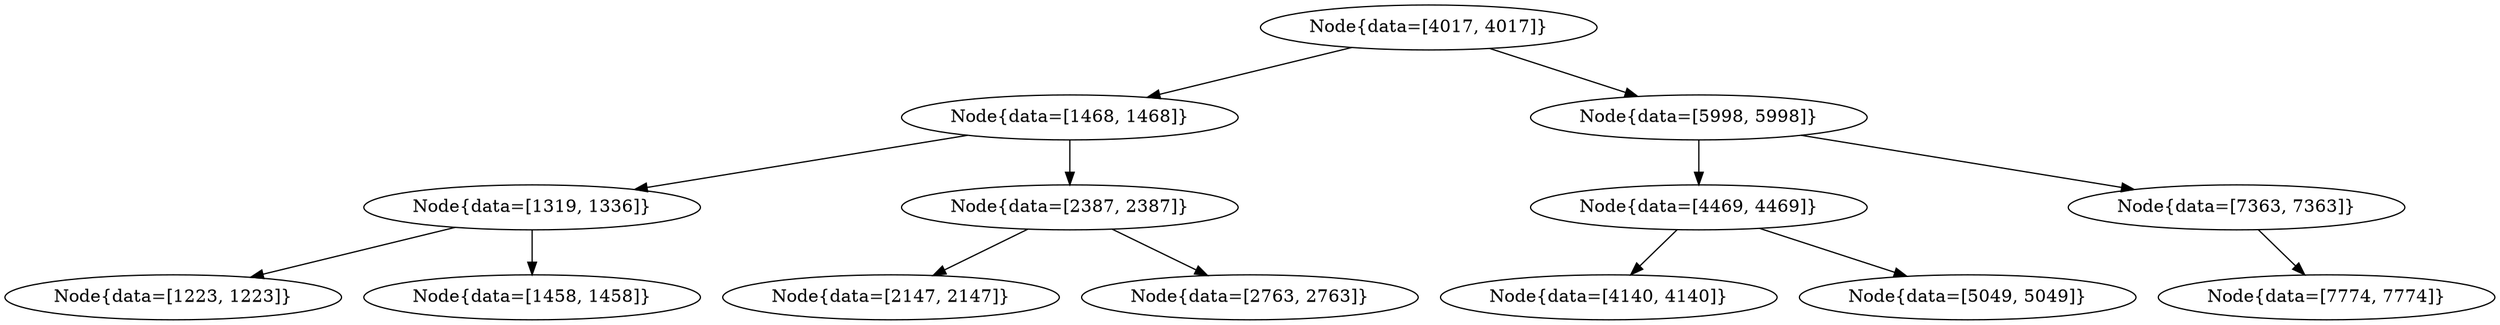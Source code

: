 digraph G{
342862272 [label="Node{data=[4017, 4017]}"]
342862272 -> 1240908382
1240908382 [label="Node{data=[1468, 1468]}"]
1240908382 -> 1813184924
1813184924 [label="Node{data=[1319, 1336]}"]
1813184924 -> 778498493
778498493 [label="Node{data=[1223, 1223]}"]
1813184924 -> 1202613272
1202613272 [label="Node{data=[1458, 1458]}"]
1240908382 -> 943043201
943043201 [label="Node{data=[2387, 2387]}"]
943043201 -> 1281248250
1281248250 [label="Node{data=[2147, 2147]}"]
943043201 -> 1428992213
1428992213 [label="Node{data=[2763, 2763]}"]
342862272 -> 1641466052
1641466052 [label="Node{data=[5998, 5998]}"]
1641466052 -> 1961021381
1961021381 [label="Node{data=[4469, 4469]}"]
1961021381 -> 1247632184
1247632184 [label="Node{data=[4140, 4140]}"]
1961021381 -> 2051535038
2051535038 [label="Node{data=[5049, 5049]}"]
1641466052 -> 763398106
763398106 [label="Node{data=[7363, 7363]}"]
763398106 -> 1333721416
1333721416 [label="Node{data=[7774, 7774]}"]
}